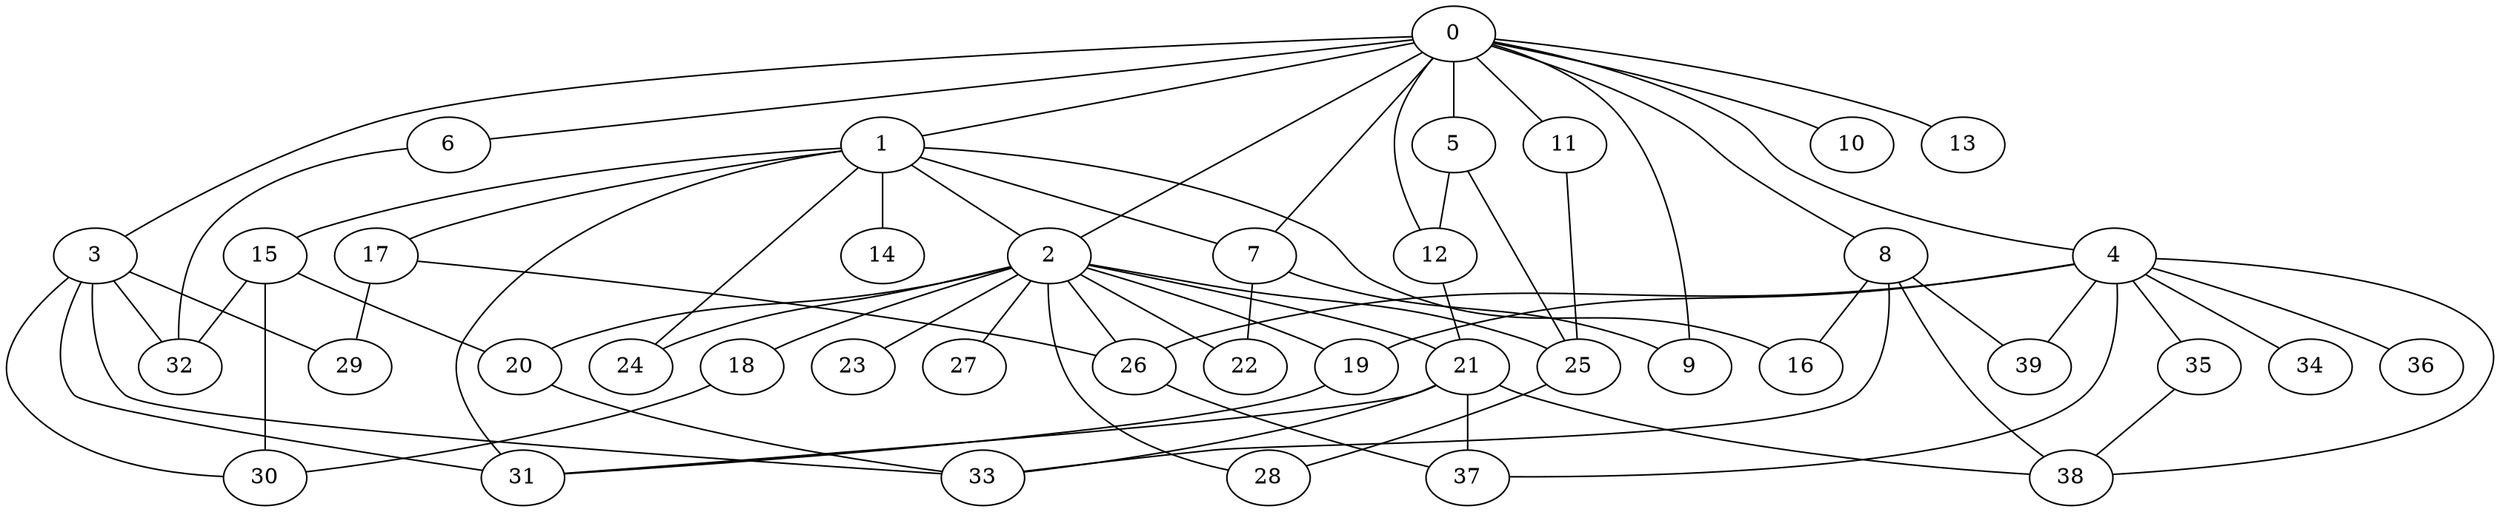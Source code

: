 
graph graphname {
    0 -- 1
0 -- 2
0 -- 3
0 -- 4
0 -- 5
0 -- 6
0 -- 7
0 -- 8
0 -- 9
0 -- 10
0 -- 11
0 -- 12
0 -- 13
1 -- 16
1 -- 17
1 -- 14
1 -- 15
1 -- 2
1 -- 31
1 -- 24
1 -- 7
2 -- 18
2 -- 19
2 -- 20
2 -- 21
2 -- 22
2 -- 23
2 -- 24
2 -- 25
2 -- 26
2 -- 27
2 -- 28
3 -- 32
3 -- 33
3 -- 29
3 -- 30
3 -- 31
4 -- 34
4 -- 35
4 -- 36
4 -- 37
4 -- 38
4 -- 39
4 -- 19
4 -- 26
5 -- 12
5 -- 25
6 -- 32
7 -- 22
7 -- 9
8 -- 16
8 -- 39
8 -- 33
8 -- 38
11 -- 25
12 -- 21
15 -- 20
15 -- 32
15 -- 30
17 -- 29
17 -- 26
18 -- 30
19 -- 31
20 -- 33
21 -- 31
21 -- 38
21 -- 33
21 -- 37
25 -- 28
26 -- 37
35 -- 38

}
